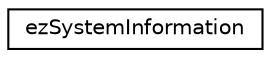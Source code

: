 digraph "Graphical Class Hierarchy"
{
 // LATEX_PDF_SIZE
  edge [fontname="Helvetica",fontsize="10",labelfontname="Helvetica",labelfontsize="10"];
  node [fontname="Helvetica",fontsize="10",shape=record];
  rankdir="LR";
  Node0 [label="ezSystemInformation",height=0.2,width=0.4,color="black", fillcolor="white", style="filled",URL="$d5/d9e/classez_system_information.htm",tooltip="The system configuration class encapsulates information about the system the application is running o..."];
}
